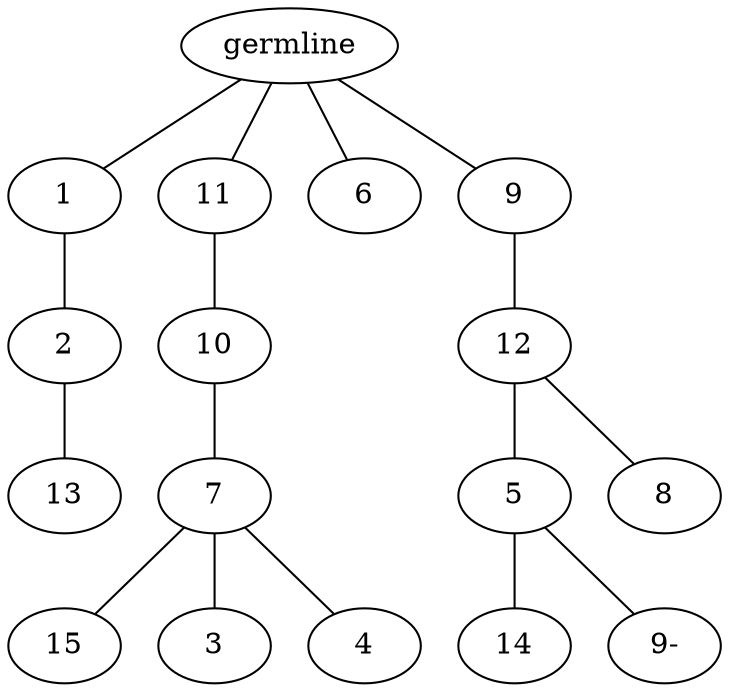 graph tree {
    "139948215532944" [label="germline"];
    "139948215414848" [label="1"];
    "139948215417728" [label="2"];
    "139948215418256" [label="13"];
    "139948215417392" [label="11"];
    "139948215418304" [label="10"];
    "139948215417008" [label="7"];
    "139948215414896" [label="15"];
    "139948215417344" [label="3"];
    "139948215417968" [label="4"];
    "139948215418112" [label="6"];
    "139948215416912" [label="9"];
    "139948215416432" [label="12"];
    "139948215380960" [label="5"];
    "139948215381824" [label="14"];
    "139948215480912" [label="9-"];
    "139948215378512" [label="8"];
    "139948215532944" -- "139948215414848";
    "139948215532944" -- "139948215417392";
    "139948215532944" -- "139948215418112";
    "139948215532944" -- "139948215416912";
    "139948215414848" -- "139948215417728";
    "139948215417728" -- "139948215418256";
    "139948215417392" -- "139948215418304";
    "139948215418304" -- "139948215417008";
    "139948215417008" -- "139948215414896";
    "139948215417008" -- "139948215417344";
    "139948215417008" -- "139948215417968";
    "139948215416912" -- "139948215416432";
    "139948215416432" -- "139948215380960";
    "139948215416432" -- "139948215378512";
    "139948215380960" -- "139948215381824";
    "139948215380960" -- "139948215480912";
}
